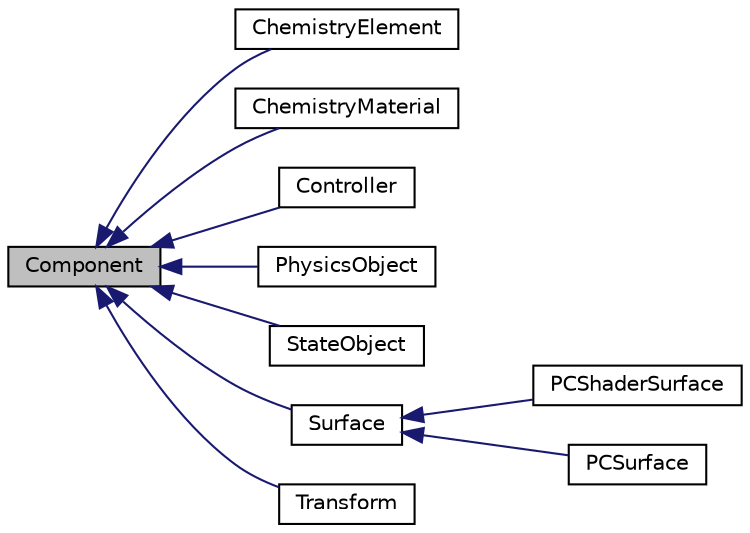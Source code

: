 digraph "Component"
{
  edge [fontname="Helvetica",fontsize="10",labelfontname="Helvetica",labelfontsize="10"];
  node [fontname="Helvetica",fontsize="10",shape=record];
  rankdir="LR";
  Node1 [label="Component",height=0.2,width=0.4,color="black", fillcolor="grey75", style="filled", fontcolor="black"];
  Node1 -> Node2 [dir="back",color="midnightblue",fontsize="10",style="solid",fontname="Helvetica"];
  Node2 [label="ChemistryElement",height=0.2,width=0.4,color="black", fillcolor="white", style="filled",URL="$classChemistryElement.html"];
  Node1 -> Node3 [dir="back",color="midnightblue",fontsize="10",style="solid",fontname="Helvetica"];
  Node3 [label="ChemistryMaterial",height=0.2,width=0.4,color="black", fillcolor="white", style="filled",URL="$classChemistryMaterial.html"];
  Node1 -> Node4 [dir="back",color="midnightblue",fontsize="10",style="solid",fontname="Helvetica"];
  Node4 [label="Controller",height=0.2,width=0.4,color="black", fillcolor="white", style="filled",URL="$classController.html"];
  Node1 -> Node5 [dir="back",color="midnightblue",fontsize="10",style="solid",fontname="Helvetica"];
  Node5 [label="PhysicsObject",height=0.2,width=0.4,color="black", fillcolor="white", style="filled",URL="$classPhysicsObject.html"];
  Node1 -> Node6 [dir="back",color="midnightblue",fontsize="10",style="solid",fontname="Helvetica"];
  Node6 [label="StateObject",height=0.2,width=0.4,color="black", fillcolor="white", style="filled",URL="$classStateObject.html"];
  Node1 -> Node7 [dir="back",color="midnightblue",fontsize="10",style="solid",fontname="Helvetica"];
  Node7 [label="Surface",height=0.2,width=0.4,color="black", fillcolor="white", style="filled",URL="$classSurface.html"];
  Node7 -> Node8 [dir="back",color="midnightblue",fontsize="10",style="solid",fontname="Helvetica"];
  Node8 [label="PCShaderSurface",height=0.2,width=0.4,color="black", fillcolor="white", style="filled",URL="$classPCShaderSurface.html"];
  Node7 -> Node9 [dir="back",color="midnightblue",fontsize="10",style="solid",fontname="Helvetica"];
  Node9 [label="PCSurface",height=0.2,width=0.4,color="black", fillcolor="white", style="filled",URL="$classPCSurface.html"];
  Node1 -> Node10 [dir="back",color="midnightblue",fontsize="10",style="solid",fontname="Helvetica"];
  Node10 [label="Transform",height=0.2,width=0.4,color="black", fillcolor="white", style="filled",URL="$classTransform.html"];
}
